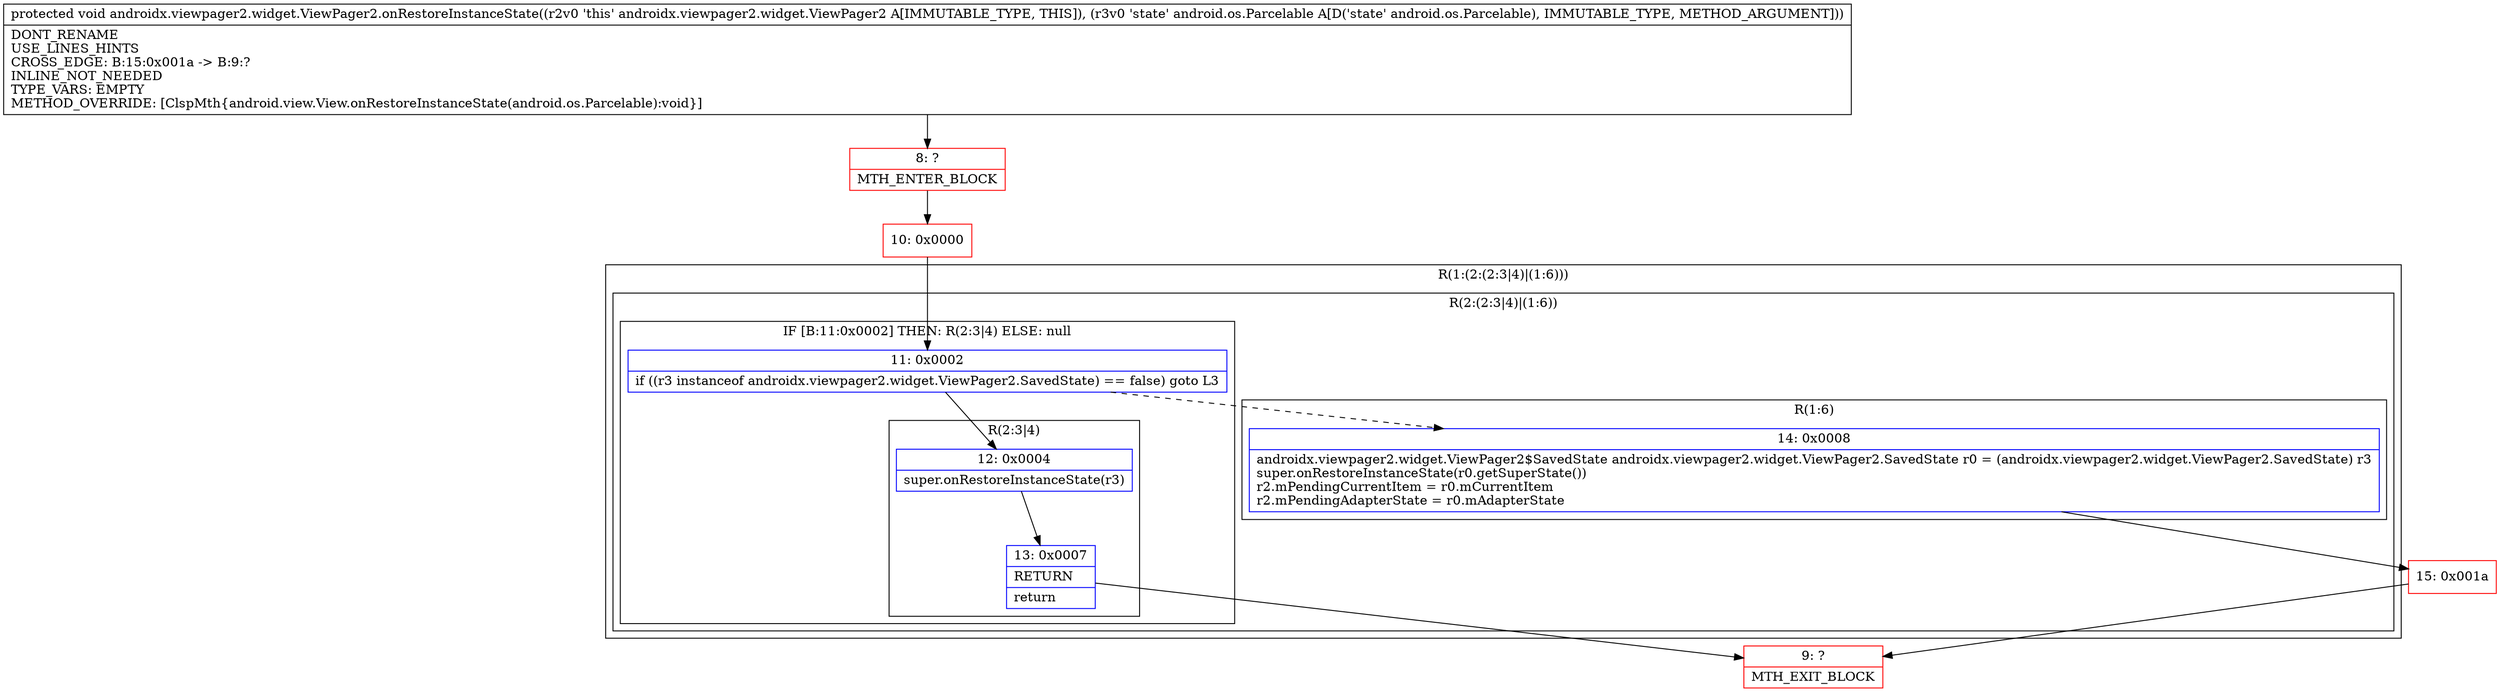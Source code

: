 digraph "CFG forandroidx.viewpager2.widget.ViewPager2.onRestoreInstanceState(Landroid\/os\/Parcelable;)V" {
subgraph cluster_Region_249696843 {
label = "R(1:(2:(2:3|4)|(1:6)))";
node [shape=record,color=blue];
subgraph cluster_Region_1138749700 {
label = "R(2:(2:3|4)|(1:6))";
node [shape=record,color=blue];
subgraph cluster_IfRegion_1220750219 {
label = "IF [B:11:0x0002] THEN: R(2:3|4) ELSE: null";
node [shape=record,color=blue];
Node_11 [shape=record,label="{11\:\ 0x0002|if ((r3 instanceof androidx.viewpager2.widget.ViewPager2.SavedState) == false) goto L3\l}"];
subgraph cluster_Region_1486479955 {
label = "R(2:3|4)";
node [shape=record,color=blue];
Node_12 [shape=record,label="{12\:\ 0x0004|super.onRestoreInstanceState(r3)\l}"];
Node_13 [shape=record,label="{13\:\ 0x0007|RETURN\l|return\l}"];
}
}
subgraph cluster_Region_1200317588 {
label = "R(1:6)";
node [shape=record,color=blue];
Node_14 [shape=record,label="{14\:\ 0x0008|androidx.viewpager2.widget.ViewPager2$SavedState androidx.viewpager2.widget.ViewPager2.SavedState r0 = (androidx.viewpager2.widget.ViewPager2.SavedState) r3\lsuper.onRestoreInstanceState(r0.getSuperState())\lr2.mPendingCurrentItem = r0.mCurrentItem\lr2.mPendingAdapterState = r0.mAdapterState\l}"];
}
}
}
Node_8 [shape=record,color=red,label="{8\:\ ?|MTH_ENTER_BLOCK\l}"];
Node_10 [shape=record,color=red,label="{10\:\ 0x0000}"];
Node_9 [shape=record,color=red,label="{9\:\ ?|MTH_EXIT_BLOCK\l}"];
Node_15 [shape=record,color=red,label="{15\:\ 0x001a}"];
MethodNode[shape=record,label="{protected void androidx.viewpager2.widget.ViewPager2.onRestoreInstanceState((r2v0 'this' androidx.viewpager2.widget.ViewPager2 A[IMMUTABLE_TYPE, THIS]), (r3v0 'state' android.os.Parcelable A[D('state' android.os.Parcelable), IMMUTABLE_TYPE, METHOD_ARGUMENT]))  | DONT_RENAME\lUSE_LINES_HINTS\lCROSS_EDGE: B:15:0x001a \-\> B:9:?\lINLINE_NOT_NEEDED\lTYPE_VARS: EMPTY\lMETHOD_OVERRIDE: [ClspMth\{android.view.View.onRestoreInstanceState(android.os.Parcelable):void\}]\l}"];
MethodNode -> Node_8;Node_11 -> Node_12;
Node_11 -> Node_14[style=dashed];
Node_12 -> Node_13;
Node_13 -> Node_9;
Node_14 -> Node_15;
Node_8 -> Node_10;
Node_10 -> Node_11;
Node_15 -> Node_9;
}

